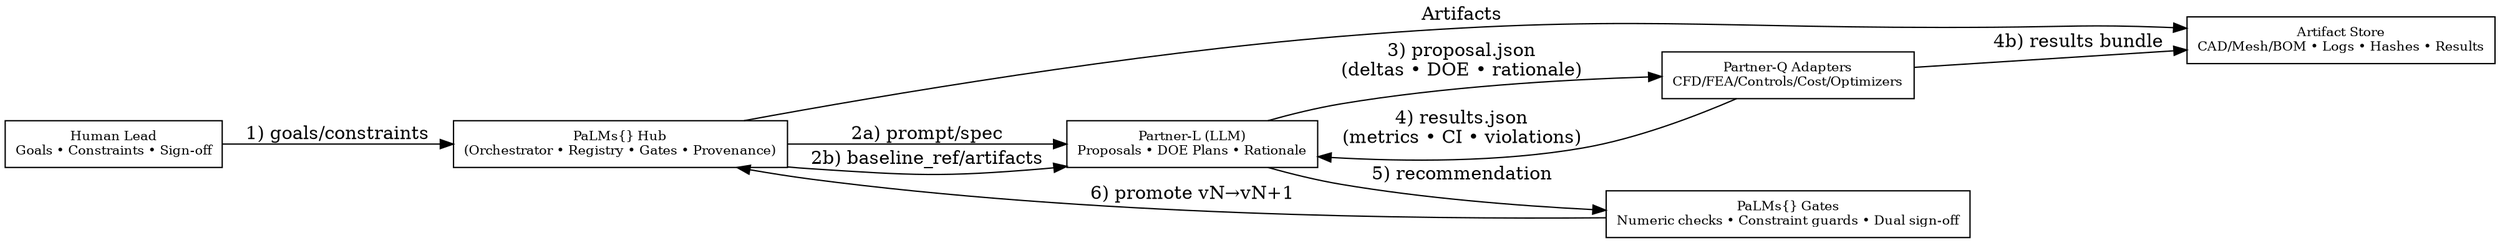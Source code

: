 digraph HybridDualPartner {
  rankdir=LR;
  node [shape=box, fontsize=10];

  HL [label="Human Lead\nGoals • Constraints • Sign-off"];
  P  [label="PaLMs{} Hub\n(Orchestrator • Registry • Gates • Provenance)"];
  A  [label="Artifact Store\nCAD/Mesh/BOM • Logs • Hashes • Results"];
  L  [label="Partner‑L (LLM)\nProposals • DOE Plans • Rationale"];
  Q  [label="Partner‑Q Adapters\nCFD/FEA/Controls/Cost/Optimizers"];
  G  [label="PaLMs{} Gates\nNumeric checks • Constraint guards • Dual sign-off"];

  HL -> P [label="1) goals/constraints"];
  P  -> A [label="Artifacts"];
  P  -> L [label="2a) prompt/spec"];
  P  -> L [label="2b) baseline_ref/artifacts"];
  L  -> Q [label="3) proposal.json\n(deltas • DOE • rationale)"];
  Q  -> L [label="4) results.json\n(metrics • CI • violations)"];
  Q  -> A [label="4b) results bundle"];
  L  -> G [label="5) recommendation"];
  G  -> P [label="6) promote vN→vN+1"];
}